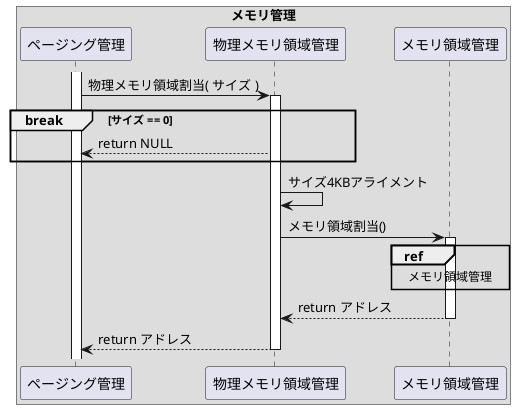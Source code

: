 @startuml

box "メモリ管理"
    participant "ページング管理"     as page
    participant "物理メモリ領域管理" as phys
    participant "メモリ領域管理"     as area
end box

activate page

page -> phys: 物理メモリ領域割当( サイズ )
activate phys

break サイズ == 0
    page <-- phys: return NULL
end break

phys -> phys: サイズ4KBアライメント

phys -> area: メモリ領域割当()
activate area

ref over area: メモリ領域管理

phys <-- area: return アドレス
deactivate area

page <-- phys: return アドレス
deactivate phys

@enduml
